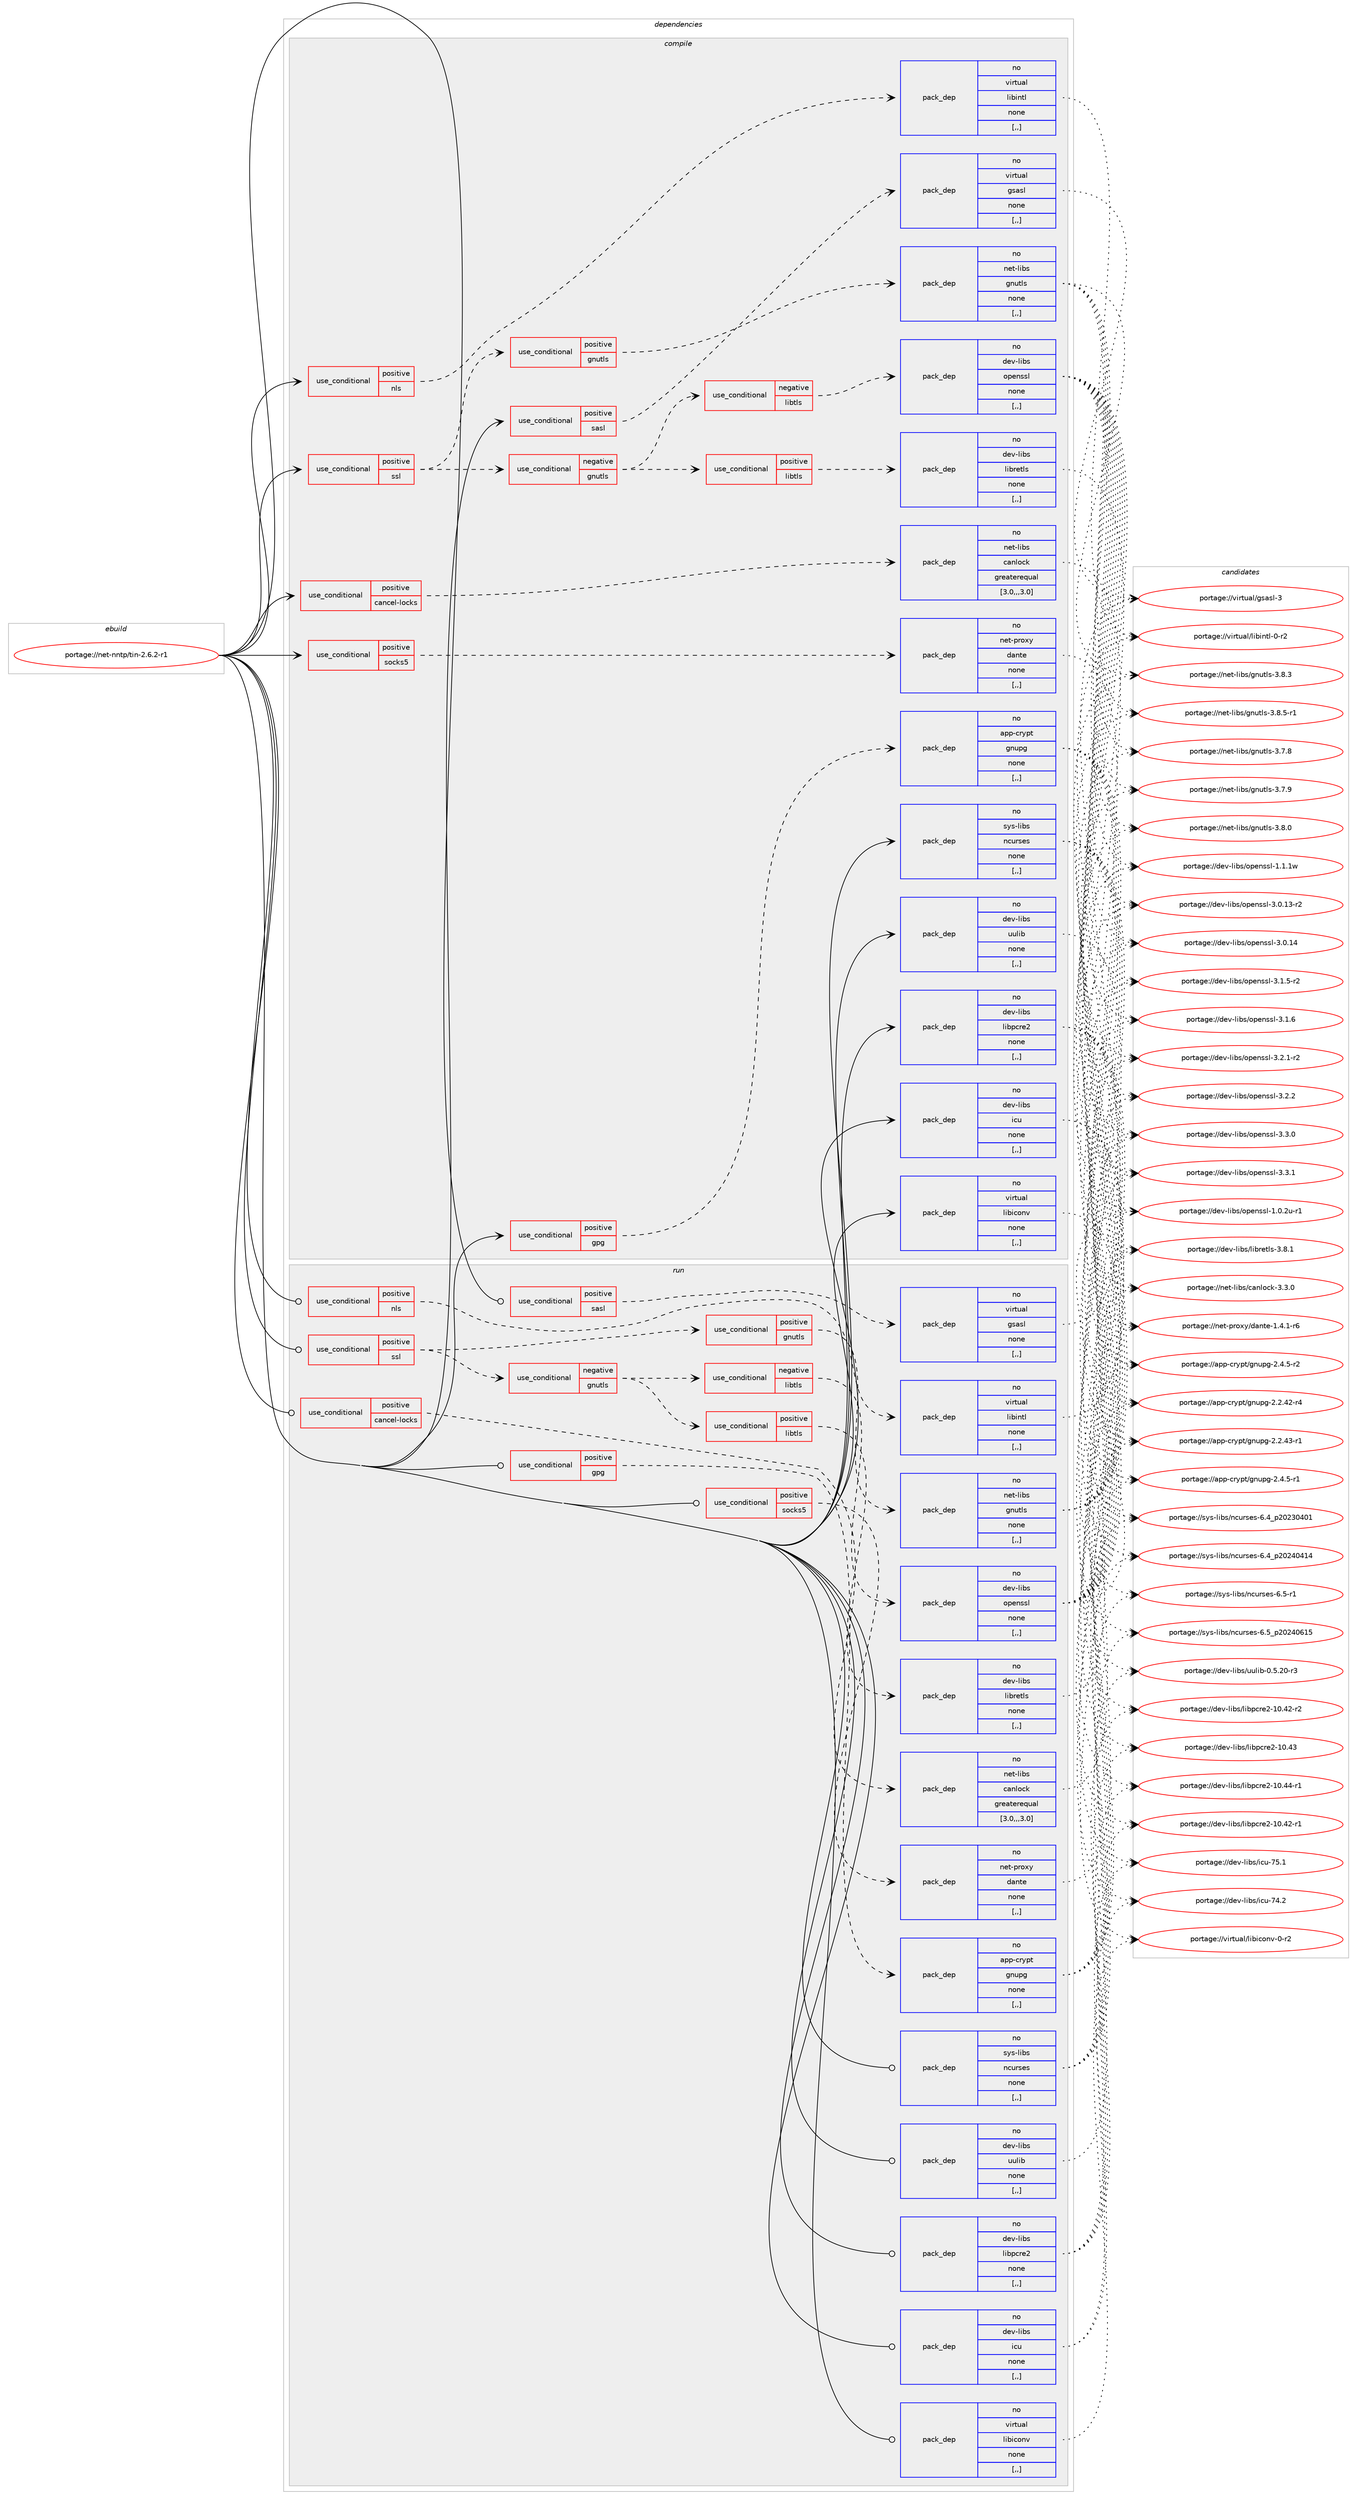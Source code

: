 digraph prolog {

# *************
# Graph options
# *************

newrank=true;
concentrate=true;
compound=true;
graph [rankdir=LR,fontname=Helvetica,fontsize=10,ranksep=1.5];#, ranksep=2.5, nodesep=0.2];
edge  [arrowhead=vee];
node  [fontname=Helvetica,fontsize=10];

# **********
# The ebuild
# **********

subgraph cluster_leftcol {
color=gray;
rank=same;
label=<<i>ebuild</i>>;
id [label="portage://net-nntp/tin-2.6.2-r1", color=red, width=4, href="../net-nntp/tin-2.6.2-r1.svg"];
}

# ****************
# The dependencies
# ****************

subgraph cluster_midcol {
color=gray;
label=<<i>dependencies</i>>;
subgraph cluster_compile {
fillcolor="#eeeeee";
style=filled;
label=<<i>compile</i>>;
subgraph cond97697 {
dependency370954 [label=<<TABLE BORDER="0" CELLBORDER="1" CELLSPACING="0" CELLPADDING="4"><TR><TD ROWSPAN="3" CELLPADDING="10">use_conditional</TD></TR><TR><TD>positive</TD></TR><TR><TD>cancel-locks</TD></TR></TABLE>>, shape=none, color=red];
subgraph pack270574 {
dependency370955 [label=<<TABLE BORDER="0" CELLBORDER="1" CELLSPACING="0" CELLPADDING="4" WIDTH="220"><TR><TD ROWSPAN="6" CELLPADDING="30">pack_dep</TD></TR><TR><TD WIDTH="110">no</TD></TR><TR><TD>net-libs</TD></TR><TR><TD>canlock</TD></TR><TR><TD>greaterequal</TD></TR><TR><TD>[3.0,,,3.0]</TD></TR></TABLE>>, shape=none, color=blue];
}
dependency370954:e -> dependency370955:w [weight=20,style="dashed",arrowhead="vee"];
}
id:e -> dependency370954:w [weight=20,style="solid",arrowhead="vee"];
subgraph cond97698 {
dependency370956 [label=<<TABLE BORDER="0" CELLBORDER="1" CELLSPACING="0" CELLPADDING="4"><TR><TD ROWSPAN="3" CELLPADDING="10">use_conditional</TD></TR><TR><TD>positive</TD></TR><TR><TD>gpg</TD></TR></TABLE>>, shape=none, color=red];
subgraph pack270575 {
dependency370957 [label=<<TABLE BORDER="0" CELLBORDER="1" CELLSPACING="0" CELLPADDING="4" WIDTH="220"><TR><TD ROWSPAN="6" CELLPADDING="30">pack_dep</TD></TR><TR><TD WIDTH="110">no</TD></TR><TR><TD>app-crypt</TD></TR><TR><TD>gnupg</TD></TR><TR><TD>none</TD></TR><TR><TD>[,,]</TD></TR></TABLE>>, shape=none, color=blue];
}
dependency370956:e -> dependency370957:w [weight=20,style="dashed",arrowhead="vee"];
}
id:e -> dependency370956:w [weight=20,style="solid",arrowhead="vee"];
subgraph cond97699 {
dependency370958 [label=<<TABLE BORDER="0" CELLBORDER="1" CELLSPACING="0" CELLPADDING="4"><TR><TD ROWSPAN="3" CELLPADDING="10">use_conditional</TD></TR><TR><TD>positive</TD></TR><TR><TD>nls</TD></TR></TABLE>>, shape=none, color=red];
subgraph pack270576 {
dependency370959 [label=<<TABLE BORDER="0" CELLBORDER="1" CELLSPACING="0" CELLPADDING="4" WIDTH="220"><TR><TD ROWSPAN="6" CELLPADDING="30">pack_dep</TD></TR><TR><TD WIDTH="110">no</TD></TR><TR><TD>virtual</TD></TR><TR><TD>libintl</TD></TR><TR><TD>none</TD></TR><TR><TD>[,,]</TD></TR></TABLE>>, shape=none, color=blue];
}
dependency370958:e -> dependency370959:w [weight=20,style="dashed",arrowhead="vee"];
}
id:e -> dependency370958:w [weight=20,style="solid",arrowhead="vee"];
subgraph cond97700 {
dependency370960 [label=<<TABLE BORDER="0" CELLBORDER="1" CELLSPACING="0" CELLPADDING="4"><TR><TD ROWSPAN="3" CELLPADDING="10">use_conditional</TD></TR><TR><TD>positive</TD></TR><TR><TD>sasl</TD></TR></TABLE>>, shape=none, color=red];
subgraph pack270577 {
dependency370961 [label=<<TABLE BORDER="0" CELLBORDER="1" CELLSPACING="0" CELLPADDING="4" WIDTH="220"><TR><TD ROWSPAN="6" CELLPADDING="30">pack_dep</TD></TR><TR><TD WIDTH="110">no</TD></TR><TR><TD>virtual</TD></TR><TR><TD>gsasl</TD></TR><TR><TD>none</TD></TR><TR><TD>[,,]</TD></TR></TABLE>>, shape=none, color=blue];
}
dependency370960:e -> dependency370961:w [weight=20,style="dashed",arrowhead="vee"];
}
id:e -> dependency370960:w [weight=20,style="solid",arrowhead="vee"];
subgraph cond97701 {
dependency370962 [label=<<TABLE BORDER="0" CELLBORDER="1" CELLSPACING="0" CELLPADDING="4"><TR><TD ROWSPAN="3" CELLPADDING="10">use_conditional</TD></TR><TR><TD>positive</TD></TR><TR><TD>socks5</TD></TR></TABLE>>, shape=none, color=red];
subgraph pack270578 {
dependency370963 [label=<<TABLE BORDER="0" CELLBORDER="1" CELLSPACING="0" CELLPADDING="4" WIDTH="220"><TR><TD ROWSPAN="6" CELLPADDING="30">pack_dep</TD></TR><TR><TD WIDTH="110">no</TD></TR><TR><TD>net-proxy</TD></TR><TR><TD>dante</TD></TR><TR><TD>none</TD></TR><TR><TD>[,,]</TD></TR></TABLE>>, shape=none, color=blue];
}
dependency370962:e -> dependency370963:w [weight=20,style="dashed",arrowhead="vee"];
}
id:e -> dependency370962:w [weight=20,style="solid",arrowhead="vee"];
subgraph cond97702 {
dependency370964 [label=<<TABLE BORDER="0" CELLBORDER="1" CELLSPACING="0" CELLPADDING="4"><TR><TD ROWSPAN="3" CELLPADDING="10">use_conditional</TD></TR><TR><TD>positive</TD></TR><TR><TD>ssl</TD></TR></TABLE>>, shape=none, color=red];
subgraph cond97703 {
dependency370965 [label=<<TABLE BORDER="0" CELLBORDER="1" CELLSPACING="0" CELLPADDING="4"><TR><TD ROWSPAN="3" CELLPADDING="10">use_conditional</TD></TR><TR><TD>positive</TD></TR><TR><TD>gnutls</TD></TR></TABLE>>, shape=none, color=red];
subgraph pack270579 {
dependency370966 [label=<<TABLE BORDER="0" CELLBORDER="1" CELLSPACING="0" CELLPADDING="4" WIDTH="220"><TR><TD ROWSPAN="6" CELLPADDING="30">pack_dep</TD></TR><TR><TD WIDTH="110">no</TD></TR><TR><TD>net-libs</TD></TR><TR><TD>gnutls</TD></TR><TR><TD>none</TD></TR><TR><TD>[,,]</TD></TR></TABLE>>, shape=none, color=blue];
}
dependency370965:e -> dependency370966:w [weight=20,style="dashed",arrowhead="vee"];
}
dependency370964:e -> dependency370965:w [weight=20,style="dashed",arrowhead="vee"];
subgraph cond97704 {
dependency370967 [label=<<TABLE BORDER="0" CELLBORDER="1" CELLSPACING="0" CELLPADDING="4"><TR><TD ROWSPAN="3" CELLPADDING="10">use_conditional</TD></TR><TR><TD>negative</TD></TR><TR><TD>gnutls</TD></TR></TABLE>>, shape=none, color=red];
subgraph cond97705 {
dependency370968 [label=<<TABLE BORDER="0" CELLBORDER="1" CELLSPACING="0" CELLPADDING="4"><TR><TD ROWSPAN="3" CELLPADDING="10">use_conditional</TD></TR><TR><TD>positive</TD></TR><TR><TD>libtls</TD></TR></TABLE>>, shape=none, color=red];
subgraph pack270580 {
dependency370969 [label=<<TABLE BORDER="0" CELLBORDER="1" CELLSPACING="0" CELLPADDING="4" WIDTH="220"><TR><TD ROWSPAN="6" CELLPADDING="30">pack_dep</TD></TR><TR><TD WIDTH="110">no</TD></TR><TR><TD>dev-libs</TD></TR><TR><TD>libretls</TD></TR><TR><TD>none</TD></TR><TR><TD>[,,]</TD></TR></TABLE>>, shape=none, color=blue];
}
dependency370968:e -> dependency370969:w [weight=20,style="dashed",arrowhead="vee"];
}
dependency370967:e -> dependency370968:w [weight=20,style="dashed",arrowhead="vee"];
subgraph cond97706 {
dependency370970 [label=<<TABLE BORDER="0" CELLBORDER="1" CELLSPACING="0" CELLPADDING="4"><TR><TD ROWSPAN="3" CELLPADDING="10">use_conditional</TD></TR><TR><TD>negative</TD></TR><TR><TD>libtls</TD></TR></TABLE>>, shape=none, color=red];
subgraph pack270581 {
dependency370971 [label=<<TABLE BORDER="0" CELLBORDER="1" CELLSPACING="0" CELLPADDING="4" WIDTH="220"><TR><TD ROWSPAN="6" CELLPADDING="30">pack_dep</TD></TR><TR><TD WIDTH="110">no</TD></TR><TR><TD>dev-libs</TD></TR><TR><TD>openssl</TD></TR><TR><TD>none</TD></TR><TR><TD>[,,]</TD></TR></TABLE>>, shape=none, color=blue];
}
dependency370970:e -> dependency370971:w [weight=20,style="dashed",arrowhead="vee"];
}
dependency370967:e -> dependency370970:w [weight=20,style="dashed",arrowhead="vee"];
}
dependency370964:e -> dependency370967:w [weight=20,style="dashed",arrowhead="vee"];
}
id:e -> dependency370964:w [weight=20,style="solid",arrowhead="vee"];
subgraph pack270582 {
dependency370972 [label=<<TABLE BORDER="0" CELLBORDER="1" CELLSPACING="0" CELLPADDING="4" WIDTH="220"><TR><TD ROWSPAN="6" CELLPADDING="30">pack_dep</TD></TR><TR><TD WIDTH="110">no</TD></TR><TR><TD>dev-libs</TD></TR><TR><TD>icu</TD></TR><TR><TD>none</TD></TR><TR><TD>[,,]</TD></TR></TABLE>>, shape=none, color=blue];
}
id:e -> dependency370972:w [weight=20,style="solid",arrowhead="vee"];
subgraph pack270583 {
dependency370973 [label=<<TABLE BORDER="0" CELLBORDER="1" CELLSPACING="0" CELLPADDING="4" WIDTH="220"><TR><TD ROWSPAN="6" CELLPADDING="30">pack_dep</TD></TR><TR><TD WIDTH="110">no</TD></TR><TR><TD>dev-libs</TD></TR><TR><TD>libpcre2</TD></TR><TR><TD>none</TD></TR><TR><TD>[,,]</TD></TR></TABLE>>, shape=none, color=blue];
}
id:e -> dependency370973:w [weight=20,style="solid",arrowhead="vee"];
subgraph pack270584 {
dependency370974 [label=<<TABLE BORDER="0" CELLBORDER="1" CELLSPACING="0" CELLPADDING="4" WIDTH="220"><TR><TD ROWSPAN="6" CELLPADDING="30">pack_dep</TD></TR><TR><TD WIDTH="110">no</TD></TR><TR><TD>dev-libs</TD></TR><TR><TD>uulib</TD></TR><TR><TD>none</TD></TR><TR><TD>[,,]</TD></TR></TABLE>>, shape=none, color=blue];
}
id:e -> dependency370974:w [weight=20,style="solid",arrowhead="vee"];
subgraph pack270585 {
dependency370975 [label=<<TABLE BORDER="0" CELLBORDER="1" CELLSPACING="0" CELLPADDING="4" WIDTH="220"><TR><TD ROWSPAN="6" CELLPADDING="30">pack_dep</TD></TR><TR><TD WIDTH="110">no</TD></TR><TR><TD>sys-libs</TD></TR><TR><TD>ncurses</TD></TR><TR><TD>none</TD></TR><TR><TD>[,,]</TD></TR></TABLE>>, shape=none, color=blue];
}
id:e -> dependency370975:w [weight=20,style="solid",arrowhead="vee"];
subgraph pack270586 {
dependency370976 [label=<<TABLE BORDER="0" CELLBORDER="1" CELLSPACING="0" CELLPADDING="4" WIDTH="220"><TR><TD ROWSPAN="6" CELLPADDING="30">pack_dep</TD></TR><TR><TD WIDTH="110">no</TD></TR><TR><TD>virtual</TD></TR><TR><TD>libiconv</TD></TR><TR><TD>none</TD></TR><TR><TD>[,,]</TD></TR></TABLE>>, shape=none, color=blue];
}
id:e -> dependency370976:w [weight=20,style="solid",arrowhead="vee"];
}
subgraph cluster_compileandrun {
fillcolor="#eeeeee";
style=filled;
label=<<i>compile and run</i>>;
}
subgraph cluster_run {
fillcolor="#eeeeee";
style=filled;
label=<<i>run</i>>;
subgraph cond97707 {
dependency370977 [label=<<TABLE BORDER="0" CELLBORDER="1" CELLSPACING="0" CELLPADDING="4"><TR><TD ROWSPAN="3" CELLPADDING="10">use_conditional</TD></TR><TR><TD>positive</TD></TR><TR><TD>cancel-locks</TD></TR></TABLE>>, shape=none, color=red];
subgraph pack270587 {
dependency370978 [label=<<TABLE BORDER="0" CELLBORDER="1" CELLSPACING="0" CELLPADDING="4" WIDTH="220"><TR><TD ROWSPAN="6" CELLPADDING="30">pack_dep</TD></TR><TR><TD WIDTH="110">no</TD></TR><TR><TD>net-libs</TD></TR><TR><TD>canlock</TD></TR><TR><TD>greaterequal</TD></TR><TR><TD>[3.0,,,3.0]</TD></TR></TABLE>>, shape=none, color=blue];
}
dependency370977:e -> dependency370978:w [weight=20,style="dashed",arrowhead="vee"];
}
id:e -> dependency370977:w [weight=20,style="solid",arrowhead="odot"];
subgraph cond97708 {
dependency370979 [label=<<TABLE BORDER="0" CELLBORDER="1" CELLSPACING="0" CELLPADDING="4"><TR><TD ROWSPAN="3" CELLPADDING="10">use_conditional</TD></TR><TR><TD>positive</TD></TR><TR><TD>gpg</TD></TR></TABLE>>, shape=none, color=red];
subgraph pack270588 {
dependency370980 [label=<<TABLE BORDER="0" CELLBORDER="1" CELLSPACING="0" CELLPADDING="4" WIDTH="220"><TR><TD ROWSPAN="6" CELLPADDING="30">pack_dep</TD></TR><TR><TD WIDTH="110">no</TD></TR><TR><TD>app-crypt</TD></TR><TR><TD>gnupg</TD></TR><TR><TD>none</TD></TR><TR><TD>[,,]</TD></TR></TABLE>>, shape=none, color=blue];
}
dependency370979:e -> dependency370980:w [weight=20,style="dashed",arrowhead="vee"];
}
id:e -> dependency370979:w [weight=20,style="solid",arrowhead="odot"];
subgraph cond97709 {
dependency370981 [label=<<TABLE BORDER="0" CELLBORDER="1" CELLSPACING="0" CELLPADDING="4"><TR><TD ROWSPAN="3" CELLPADDING="10">use_conditional</TD></TR><TR><TD>positive</TD></TR><TR><TD>nls</TD></TR></TABLE>>, shape=none, color=red];
subgraph pack270589 {
dependency370982 [label=<<TABLE BORDER="0" CELLBORDER="1" CELLSPACING="0" CELLPADDING="4" WIDTH="220"><TR><TD ROWSPAN="6" CELLPADDING="30">pack_dep</TD></TR><TR><TD WIDTH="110">no</TD></TR><TR><TD>virtual</TD></TR><TR><TD>libintl</TD></TR><TR><TD>none</TD></TR><TR><TD>[,,]</TD></TR></TABLE>>, shape=none, color=blue];
}
dependency370981:e -> dependency370982:w [weight=20,style="dashed",arrowhead="vee"];
}
id:e -> dependency370981:w [weight=20,style="solid",arrowhead="odot"];
subgraph cond97710 {
dependency370983 [label=<<TABLE BORDER="0" CELLBORDER="1" CELLSPACING="0" CELLPADDING="4"><TR><TD ROWSPAN="3" CELLPADDING="10">use_conditional</TD></TR><TR><TD>positive</TD></TR><TR><TD>sasl</TD></TR></TABLE>>, shape=none, color=red];
subgraph pack270590 {
dependency370984 [label=<<TABLE BORDER="0" CELLBORDER="1" CELLSPACING="0" CELLPADDING="4" WIDTH="220"><TR><TD ROWSPAN="6" CELLPADDING="30">pack_dep</TD></TR><TR><TD WIDTH="110">no</TD></TR><TR><TD>virtual</TD></TR><TR><TD>gsasl</TD></TR><TR><TD>none</TD></TR><TR><TD>[,,]</TD></TR></TABLE>>, shape=none, color=blue];
}
dependency370983:e -> dependency370984:w [weight=20,style="dashed",arrowhead="vee"];
}
id:e -> dependency370983:w [weight=20,style="solid",arrowhead="odot"];
subgraph cond97711 {
dependency370985 [label=<<TABLE BORDER="0" CELLBORDER="1" CELLSPACING="0" CELLPADDING="4"><TR><TD ROWSPAN="3" CELLPADDING="10">use_conditional</TD></TR><TR><TD>positive</TD></TR><TR><TD>socks5</TD></TR></TABLE>>, shape=none, color=red];
subgraph pack270591 {
dependency370986 [label=<<TABLE BORDER="0" CELLBORDER="1" CELLSPACING="0" CELLPADDING="4" WIDTH="220"><TR><TD ROWSPAN="6" CELLPADDING="30">pack_dep</TD></TR><TR><TD WIDTH="110">no</TD></TR><TR><TD>net-proxy</TD></TR><TR><TD>dante</TD></TR><TR><TD>none</TD></TR><TR><TD>[,,]</TD></TR></TABLE>>, shape=none, color=blue];
}
dependency370985:e -> dependency370986:w [weight=20,style="dashed",arrowhead="vee"];
}
id:e -> dependency370985:w [weight=20,style="solid",arrowhead="odot"];
subgraph cond97712 {
dependency370987 [label=<<TABLE BORDER="0" CELLBORDER="1" CELLSPACING="0" CELLPADDING="4"><TR><TD ROWSPAN="3" CELLPADDING="10">use_conditional</TD></TR><TR><TD>positive</TD></TR><TR><TD>ssl</TD></TR></TABLE>>, shape=none, color=red];
subgraph cond97713 {
dependency370988 [label=<<TABLE BORDER="0" CELLBORDER="1" CELLSPACING="0" CELLPADDING="4"><TR><TD ROWSPAN="3" CELLPADDING="10">use_conditional</TD></TR><TR><TD>positive</TD></TR><TR><TD>gnutls</TD></TR></TABLE>>, shape=none, color=red];
subgraph pack270592 {
dependency370989 [label=<<TABLE BORDER="0" CELLBORDER="1" CELLSPACING="0" CELLPADDING="4" WIDTH="220"><TR><TD ROWSPAN="6" CELLPADDING="30">pack_dep</TD></TR><TR><TD WIDTH="110">no</TD></TR><TR><TD>net-libs</TD></TR><TR><TD>gnutls</TD></TR><TR><TD>none</TD></TR><TR><TD>[,,]</TD></TR></TABLE>>, shape=none, color=blue];
}
dependency370988:e -> dependency370989:w [weight=20,style="dashed",arrowhead="vee"];
}
dependency370987:e -> dependency370988:w [weight=20,style="dashed",arrowhead="vee"];
subgraph cond97714 {
dependency370990 [label=<<TABLE BORDER="0" CELLBORDER="1" CELLSPACING="0" CELLPADDING="4"><TR><TD ROWSPAN="3" CELLPADDING="10">use_conditional</TD></TR><TR><TD>negative</TD></TR><TR><TD>gnutls</TD></TR></TABLE>>, shape=none, color=red];
subgraph cond97715 {
dependency370991 [label=<<TABLE BORDER="0" CELLBORDER="1" CELLSPACING="0" CELLPADDING="4"><TR><TD ROWSPAN="3" CELLPADDING="10">use_conditional</TD></TR><TR><TD>positive</TD></TR><TR><TD>libtls</TD></TR></TABLE>>, shape=none, color=red];
subgraph pack270593 {
dependency370992 [label=<<TABLE BORDER="0" CELLBORDER="1" CELLSPACING="0" CELLPADDING="4" WIDTH="220"><TR><TD ROWSPAN="6" CELLPADDING="30">pack_dep</TD></TR><TR><TD WIDTH="110">no</TD></TR><TR><TD>dev-libs</TD></TR><TR><TD>libretls</TD></TR><TR><TD>none</TD></TR><TR><TD>[,,]</TD></TR></TABLE>>, shape=none, color=blue];
}
dependency370991:e -> dependency370992:w [weight=20,style="dashed",arrowhead="vee"];
}
dependency370990:e -> dependency370991:w [weight=20,style="dashed",arrowhead="vee"];
subgraph cond97716 {
dependency370993 [label=<<TABLE BORDER="0" CELLBORDER="1" CELLSPACING="0" CELLPADDING="4"><TR><TD ROWSPAN="3" CELLPADDING="10">use_conditional</TD></TR><TR><TD>negative</TD></TR><TR><TD>libtls</TD></TR></TABLE>>, shape=none, color=red];
subgraph pack270594 {
dependency370994 [label=<<TABLE BORDER="0" CELLBORDER="1" CELLSPACING="0" CELLPADDING="4" WIDTH="220"><TR><TD ROWSPAN="6" CELLPADDING="30">pack_dep</TD></TR><TR><TD WIDTH="110">no</TD></TR><TR><TD>dev-libs</TD></TR><TR><TD>openssl</TD></TR><TR><TD>none</TD></TR><TR><TD>[,,]</TD></TR></TABLE>>, shape=none, color=blue];
}
dependency370993:e -> dependency370994:w [weight=20,style="dashed",arrowhead="vee"];
}
dependency370990:e -> dependency370993:w [weight=20,style="dashed",arrowhead="vee"];
}
dependency370987:e -> dependency370990:w [weight=20,style="dashed",arrowhead="vee"];
}
id:e -> dependency370987:w [weight=20,style="solid",arrowhead="odot"];
subgraph pack270595 {
dependency370995 [label=<<TABLE BORDER="0" CELLBORDER="1" CELLSPACING="0" CELLPADDING="4" WIDTH="220"><TR><TD ROWSPAN="6" CELLPADDING="30">pack_dep</TD></TR><TR><TD WIDTH="110">no</TD></TR><TR><TD>dev-libs</TD></TR><TR><TD>icu</TD></TR><TR><TD>none</TD></TR><TR><TD>[,,]</TD></TR></TABLE>>, shape=none, color=blue];
}
id:e -> dependency370995:w [weight=20,style="solid",arrowhead="odot"];
subgraph pack270596 {
dependency370996 [label=<<TABLE BORDER="0" CELLBORDER="1" CELLSPACING="0" CELLPADDING="4" WIDTH="220"><TR><TD ROWSPAN="6" CELLPADDING="30">pack_dep</TD></TR><TR><TD WIDTH="110">no</TD></TR><TR><TD>dev-libs</TD></TR><TR><TD>libpcre2</TD></TR><TR><TD>none</TD></TR><TR><TD>[,,]</TD></TR></TABLE>>, shape=none, color=blue];
}
id:e -> dependency370996:w [weight=20,style="solid",arrowhead="odot"];
subgraph pack270597 {
dependency370997 [label=<<TABLE BORDER="0" CELLBORDER="1" CELLSPACING="0" CELLPADDING="4" WIDTH="220"><TR><TD ROWSPAN="6" CELLPADDING="30">pack_dep</TD></TR><TR><TD WIDTH="110">no</TD></TR><TR><TD>dev-libs</TD></TR><TR><TD>uulib</TD></TR><TR><TD>none</TD></TR><TR><TD>[,,]</TD></TR></TABLE>>, shape=none, color=blue];
}
id:e -> dependency370997:w [weight=20,style="solid",arrowhead="odot"];
subgraph pack270598 {
dependency370998 [label=<<TABLE BORDER="0" CELLBORDER="1" CELLSPACING="0" CELLPADDING="4" WIDTH="220"><TR><TD ROWSPAN="6" CELLPADDING="30">pack_dep</TD></TR><TR><TD WIDTH="110">no</TD></TR><TR><TD>sys-libs</TD></TR><TR><TD>ncurses</TD></TR><TR><TD>none</TD></TR><TR><TD>[,,]</TD></TR></TABLE>>, shape=none, color=blue];
}
id:e -> dependency370998:w [weight=20,style="solid",arrowhead="odot"];
subgraph pack270599 {
dependency370999 [label=<<TABLE BORDER="0" CELLBORDER="1" CELLSPACING="0" CELLPADDING="4" WIDTH="220"><TR><TD ROWSPAN="6" CELLPADDING="30">pack_dep</TD></TR><TR><TD WIDTH="110">no</TD></TR><TR><TD>virtual</TD></TR><TR><TD>libiconv</TD></TR><TR><TD>none</TD></TR><TR><TD>[,,]</TD></TR></TABLE>>, shape=none, color=blue];
}
id:e -> dependency370999:w [weight=20,style="solid",arrowhead="odot"];
}
}

# **************
# The candidates
# **************

subgraph cluster_choices {
rank=same;
color=gray;
label=<<i>candidates</i>>;

subgraph choice270574 {
color=black;
nodesep=1;
choice110101116451081059811547999711010811199107455146514648 [label="portage://net-libs/canlock-3.3.0", color=red, width=4,href="../net-libs/canlock-3.3.0.svg"];
dependency370955:e -> choice110101116451081059811547999711010811199107455146514648:w [style=dotted,weight="100"];
}
subgraph choice270575 {
color=black;
nodesep=1;
choice97112112459911412111211647103110117112103455046504652504511452 [label="portage://app-crypt/gnupg-2.2.42-r4", color=red, width=4,href="../app-crypt/gnupg-2.2.42-r4.svg"];
choice97112112459911412111211647103110117112103455046504652514511449 [label="portage://app-crypt/gnupg-2.2.43-r1", color=red, width=4,href="../app-crypt/gnupg-2.2.43-r1.svg"];
choice971121124599114121112116471031101171121034550465246534511449 [label="portage://app-crypt/gnupg-2.4.5-r1", color=red, width=4,href="../app-crypt/gnupg-2.4.5-r1.svg"];
choice971121124599114121112116471031101171121034550465246534511450 [label="portage://app-crypt/gnupg-2.4.5-r2", color=red, width=4,href="../app-crypt/gnupg-2.4.5-r2.svg"];
dependency370957:e -> choice97112112459911412111211647103110117112103455046504652504511452:w [style=dotted,weight="100"];
dependency370957:e -> choice97112112459911412111211647103110117112103455046504652514511449:w [style=dotted,weight="100"];
dependency370957:e -> choice971121124599114121112116471031101171121034550465246534511449:w [style=dotted,weight="100"];
dependency370957:e -> choice971121124599114121112116471031101171121034550465246534511450:w [style=dotted,weight="100"];
}
subgraph choice270576 {
color=black;
nodesep=1;
choice11810511411611797108471081059810511011610845484511450 [label="portage://virtual/libintl-0-r2", color=red, width=4,href="../virtual/libintl-0-r2.svg"];
dependency370959:e -> choice11810511411611797108471081059810511011610845484511450:w [style=dotted,weight="100"];
}
subgraph choice270577 {
color=black;
nodesep=1;
choice1181051141161179710847103115971151084551 [label="portage://virtual/gsasl-3", color=red, width=4,href="../virtual/gsasl-3.svg"];
dependency370961:e -> choice1181051141161179710847103115971151084551:w [style=dotted,weight="100"];
}
subgraph choice270578 {
color=black;
nodesep=1;
choice1101011164511211411112012147100971101161014549465246494511454 [label="portage://net-proxy/dante-1.4.1-r6", color=red, width=4,href="../net-proxy/dante-1.4.1-r6.svg"];
dependency370963:e -> choice1101011164511211411112012147100971101161014549465246494511454:w [style=dotted,weight="100"];
}
subgraph choice270579 {
color=black;
nodesep=1;
choice110101116451081059811547103110117116108115455146554656 [label="portage://net-libs/gnutls-3.7.8", color=red, width=4,href="../net-libs/gnutls-3.7.8.svg"];
choice110101116451081059811547103110117116108115455146554657 [label="portage://net-libs/gnutls-3.7.9", color=red, width=4,href="../net-libs/gnutls-3.7.9.svg"];
choice110101116451081059811547103110117116108115455146564648 [label="portage://net-libs/gnutls-3.8.0", color=red, width=4,href="../net-libs/gnutls-3.8.0.svg"];
choice110101116451081059811547103110117116108115455146564651 [label="portage://net-libs/gnutls-3.8.3", color=red, width=4,href="../net-libs/gnutls-3.8.3.svg"];
choice1101011164510810598115471031101171161081154551465646534511449 [label="portage://net-libs/gnutls-3.8.5-r1", color=red, width=4,href="../net-libs/gnutls-3.8.5-r1.svg"];
dependency370966:e -> choice110101116451081059811547103110117116108115455146554656:w [style=dotted,weight="100"];
dependency370966:e -> choice110101116451081059811547103110117116108115455146554657:w [style=dotted,weight="100"];
dependency370966:e -> choice110101116451081059811547103110117116108115455146564648:w [style=dotted,weight="100"];
dependency370966:e -> choice110101116451081059811547103110117116108115455146564651:w [style=dotted,weight="100"];
dependency370966:e -> choice1101011164510810598115471031101171161081154551465646534511449:w [style=dotted,weight="100"];
}
subgraph choice270580 {
color=black;
nodesep=1;
choice10010111845108105981154710810598114101116108115455146564649 [label="portage://dev-libs/libretls-3.8.1", color=red, width=4,href="../dev-libs/libretls-3.8.1.svg"];
dependency370969:e -> choice10010111845108105981154710810598114101116108115455146564649:w [style=dotted,weight="100"];
}
subgraph choice270581 {
color=black;
nodesep=1;
choice1001011184510810598115471111121011101151151084549464846501174511449 [label="portage://dev-libs/openssl-1.0.2u-r1", color=red, width=4,href="../dev-libs/openssl-1.0.2u-r1.svg"];
choice100101118451081059811547111112101110115115108454946494649119 [label="portage://dev-libs/openssl-1.1.1w", color=red, width=4,href="../dev-libs/openssl-1.1.1w.svg"];
choice100101118451081059811547111112101110115115108455146484649514511450 [label="portage://dev-libs/openssl-3.0.13-r2", color=red, width=4,href="../dev-libs/openssl-3.0.13-r2.svg"];
choice10010111845108105981154711111210111011511510845514648464952 [label="portage://dev-libs/openssl-3.0.14", color=red, width=4,href="../dev-libs/openssl-3.0.14.svg"];
choice1001011184510810598115471111121011101151151084551464946534511450 [label="portage://dev-libs/openssl-3.1.5-r2", color=red, width=4,href="../dev-libs/openssl-3.1.5-r2.svg"];
choice100101118451081059811547111112101110115115108455146494654 [label="portage://dev-libs/openssl-3.1.6", color=red, width=4,href="../dev-libs/openssl-3.1.6.svg"];
choice1001011184510810598115471111121011101151151084551465046494511450 [label="portage://dev-libs/openssl-3.2.1-r2", color=red, width=4,href="../dev-libs/openssl-3.2.1-r2.svg"];
choice100101118451081059811547111112101110115115108455146504650 [label="portage://dev-libs/openssl-3.2.2", color=red, width=4,href="../dev-libs/openssl-3.2.2.svg"];
choice100101118451081059811547111112101110115115108455146514648 [label="portage://dev-libs/openssl-3.3.0", color=red, width=4,href="../dev-libs/openssl-3.3.0.svg"];
choice100101118451081059811547111112101110115115108455146514649 [label="portage://dev-libs/openssl-3.3.1", color=red, width=4,href="../dev-libs/openssl-3.3.1.svg"];
dependency370971:e -> choice1001011184510810598115471111121011101151151084549464846501174511449:w [style=dotted,weight="100"];
dependency370971:e -> choice100101118451081059811547111112101110115115108454946494649119:w [style=dotted,weight="100"];
dependency370971:e -> choice100101118451081059811547111112101110115115108455146484649514511450:w [style=dotted,weight="100"];
dependency370971:e -> choice10010111845108105981154711111210111011511510845514648464952:w [style=dotted,weight="100"];
dependency370971:e -> choice1001011184510810598115471111121011101151151084551464946534511450:w [style=dotted,weight="100"];
dependency370971:e -> choice100101118451081059811547111112101110115115108455146494654:w [style=dotted,weight="100"];
dependency370971:e -> choice1001011184510810598115471111121011101151151084551465046494511450:w [style=dotted,weight="100"];
dependency370971:e -> choice100101118451081059811547111112101110115115108455146504650:w [style=dotted,weight="100"];
dependency370971:e -> choice100101118451081059811547111112101110115115108455146514648:w [style=dotted,weight="100"];
dependency370971:e -> choice100101118451081059811547111112101110115115108455146514649:w [style=dotted,weight="100"];
}
subgraph choice270582 {
color=black;
nodesep=1;
choice100101118451081059811547105991174555524650 [label="portage://dev-libs/icu-74.2", color=red, width=4,href="../dev-libs/icu-74.2.svg"];
choice100101118451081059811547105991174555534649 [label="portage://dev-libs/icu-75.1", color=red, width=4,href="../dev-libs/icu-75.1.svg"];
dependency370972:e -> choice100101118451081059811547105991174555524650:w [style=dotted,weight="100"];
dependency370972:e -> choice100101118451081059811547105991174555534649:w [style=dotted,weight="100"];
}
subgraph choice270583 {
color=black;
nodesep=1;
choice1001011184510810598115471081059811299114101504549484652504511449 [label="portage://dev-libs/libpcre2-10.42-r1", color=red, width=4,href="../dev-libs/libpcre2-10.42-r1.svg"];
choice1001011184510810598115471081059811299114101504549484652504511450 [label="portage://dev-libs/libpcre2-10.42-r2", color=red, width=4,href="../dev-libs/libpcre2-10.42-r2.svg"];
choice100101118451081059811547108105981129911410150454948465251 [label="portage://dev-libs/libpcre2-10.43", color=red, width=4,href="../dev-libs/libpcre2-10.43.svg"];
choice1001011184510810598115471081059811299114101504549484652524511449 [label="portage://dev-libs/libpcre2-10.44-r1", color=red, width=4,href="../dev-libs/libpcre2-10.44-r1.svg"];
dependency370973:e -> choice1001011184510810598115471081059811299114101504549484652504511449:w [style=dotted,weight="100"];
dependency370973:e -> choice1001011184510810598115471081059811299114101504549484652504511450:w [style=dotted,weight="100"];
dependency370973:e -> choice100101118451081059811547108105981129911410150454948465251:w [style=dotted,weight="100"];
dependency370973:e -> choice1001011184510810598115471081059811299114101504549484652524511449:w [style=dotted,weight="100"];
}
subgraph choice270584 {
color=black;
nodesep=1;
choice10010111845108105981154711711710810598454846534650484511451 [label="portage://dev-libs/uulib-0.5.20-r3", color=red, width=4,href="../dev-libs/uulib-0.5.20-r3.svg"];
dependency370974:e -> choice10010111845108105981154711711710810598454846534650484511451:w [style=dotted,weight="100"];
}
subgraph choice270585 {
color=black;
nodesep=1;
choice1151211154510810598115471109911711411510111545544652951125048505148524849 [label="portage://sys-libs/ncurses-6.4_p20230401", color=red, width=4,href="../sys-libs/ncurses-6.4_p20230401.svg"];
choice1151211154510810598115471109911711411510111545544652951125048505248524952 [label="portage://sys-libs/ncurses-6.4_p20240414", color=red, width=4,href="../sys-libs/ncurses-6.4_p20240414.svg"];
choice11512111545108105981154711099117114115101115455446534511449 [label="portage://sys-libs/ncurses-6.5-r1", color=red, width=4,href="../sys-libs/ncurses-6.5-r1.svg"];
choice1151211154510810598115471109911711411510111545544653951125048505248544953 [label="portage://sys-libs/ncurses-6.5_p20240615", color=red, width=4,href="../sys-libs/ncurses-6.5_p20240615.svg"];
dependency370975:e -> choice1151211154510810598115471109911711411510111545544652951125048505148524849:w [style=dotted,weight="100"];
dependency370975:e -> choice1151211154510810598115471109911711411510111545544652951125048505248524952:w [style=dotted,weight="100"];
dependency370975:e -> choice11512111545108105981154711099117114115101115455446534511449:w [style=dotted,weight="100"];
dependency370975:e -> choice1151211154510810598115471109911711411510111545544653951125048505248544953:w [style=dotted,weight="100"];
}
subgraph choice270586 {
color=black;
nodesep=1;
choice1181051141161179710847108105981059911111011845484511450 [label="portage://virtual/libiconv-0-r2", color=red, width=4,href="../virtual/libiconv-0-r2.svg"];
dependency370976:e -> choice1181051141161179710847108105981059911111011845484511450:w [style=dotted,weight="100"];
}
subgraph choice270587 {
color=black;
nodesep=1;
choice110101116451081059811547999711010811199107455146514648 [label="portage://net-libs/canlock-3.3.0", color=red, width=4,href="../net-libs/canlock-3.3.0.svg"];
dependency370978:e -> choice110101116451081059811547999711010811199107455146514648:w [style=dotted,weight="100"];
}
subgraph choice270588 {
color=black;
nodesep=1;
choice97112112459911412111211647103110117112103455046504652504511452 [label="portage://app-crypt/gnupg-2.2.42-r4", color=red, width=4,href="../app-crypt/gnupg-2.2.42-r4.svg"];
choice97112112459911412111211647103110117112103455046504652514511449 [label="portage://app-crypt/gnupg-2.2.43-r1", color=red, width=4,href="../app-crypt/gnupg-2.2.43-r1.svg"];
choice971121124599114121112116471031101171121034550465246534511449 [label="portage://app-crypt/gnupg-2.4.5-r1", color=red, width=4,href="../app-crypt/gnupg-2.4.5-r1.svg"];
choice971121124599114121112116471031101171121034550465246534511450 [label="portage://app-crypt/gnupg-2.4.5-r2", color=red, width=4,href="../app-crypt/gnupg-2.4.5-r2.svg"];
dependency370980:e -> choice97112112459911412111211647103110117112103455046504652504511452:w [style=dotted,weight="100"];
dependency370980:e -> choice97112112459911412111211647103110117112103455046504652514511449:w [style=dotted,weight="100"];
dependency370980:e -> choice971121124599114121112116471031101171121034550465246534511449:w [style=dotted,weight="100"];
dependency370980:e -> choice971121124599114121112116471031101171121034550465246534511450:w [style=dotted,weight="100"];
}
subgraph choice270589 {
color=black;
nodesep=1;
choice11810511411611797108471081059810511011610845484511450 [label="portage://virtual/libintl-0-r2", color=red, width=4,href="../virtual/libintl-0-r2.svg"];
dependency370982:e -> choice11810511411611797108471081059810511011610845484511450:w [style=dotted,weight="100"];
}
subgraph choice270590 {
color=black;
nodesep=1;
choice1181051141161179710847103115971151084551 [label="portage://virtual/gsasl-3", color=red, width=4,href="../virtual/gsasl-3.svg"];
dependency370984:e -> choice1181051141161179710847103115971151084551:w [style=dotted,weight="100"];
}
subgraph choice270591 {
color=black;
nodesep=1;
choice1101011164511211411112012147100971101161014549465246494511454 [label="portage://net-proxy/dante-1.4.1-r6", color=red, width=4,href="../net-proxy/dante-1.4.1-r6.svg"];
dependency370986:e -> choice1101011164511211411112012147100971101161014549465246494511454:w [style=dotted,weight="100"];
}
subgraph choice270592 {
color=black;
nodesep=1;
choice110101116451081059811547103110117116108115455146554656 [label="portage://net-libs/gnutls-3.7.8", color=red, width=4,href="../net-libs/gnutls-3.7.8.svg"];
choice110101116451081059811547103110117116108115455146554657 [label="portage://net-libs/gnutls-3.7.9", color=red, width=4,href="../net-libs/gnutls-3.7.9.svg"];
choice110101116451081059811547103110117116108115455146564648 [label="portage://net-libs/gnutls-3.8.0", color=red, width=4,href="../net-libs/gnutls-3.8.0.svg"];
choice110101116451081059811547103110117116108115455146564651 [label="portage://net-libs/gnutls-3.8.3", color=red, width=4,href="../net-libs/gnutls-3.8.3.svg"];
choice1101011164510810598115471031101171161081154551465646534511449 [label="portage://net-libs/gnutls-3.8.5-r1", color=red, width=4,href="../net-libs/gnutls-3.8.5-r1.svg"];
dependency370989:e -> choice110101116451081059811547103110117116108115455146554656:w [style=dotted,weight="100"];
dependency370989:e -> choice110101116451081059811547103110117116108115455146554657:w [style=dotted,weight="100"];
dependency370989:e -> choice110101116451081059811547103110117116108115455146564648:w [style=dotted,weight="100"];
dependency370989:e -> choice110101116451081059811547103110117116108115455146564651:w [style=dotted,weight="100"];
dependency370989:e -> choice1101011164510810598115471031101171161081154551465646534511449:w [style=dotted,weight="100"];
}
subgraph choice270593 {
color=black;
nodesep=1;
choice10010111845108105981154710810598114101116108115455146564649 [label="portage://dev-libs/libretls-3.8.1", color=red, width=4,href="../dev-libs/libretls-3.8.1.svg"];
dependency370992:e -> choice10010111845108105981154710810598114101116108115455146564649:w [style=dotted,weight="100"];
}
subgraph choice270594 {
color=black;
nodesep=1;
choice1001011184510810598115471111121011101151151084549464846501174511449 [label="portage://dev-libs/openssl-1.0.2u-r1", color=red, width=4,href="../dev-libs/openssl-1.0.2u-r1.svg"];
choice100101118451081059811547111112101110115115108454946494649119 [label="portage://dev-libs/openssl-1.1.1w", color=red, width=4,href="../dev-libs/openssl-1.1.1w.svg"];
choice100101118451081059811547111112101110115115108455146484649514511450 [label="portage://dev-libs/openssl-3.0.13-r2", color=red, width=4,href="../dev-libs/openssl-3.0.13-r2.svg"];
choice10010111845108105981154711111210111011511510845514648464952 [label="portage://dev-libs/openssl-3.0.14", color=red, width=4,href="../dev-libs/openssl-3.0.14.svg"];
choice1001011184510810598115471111121011101151151084551464946534511450 [label="portage://dev-libs/openssl-3.1.5-r2", color=red, width=4,href="../dev-libs/openssl-3.1.5-r2.svg"];
choice100101118451081059811547111112101110115115108455146494654 [label="portage://dev-libs/openssl-3.1.6", color=red, width=4,href="../dev-libs/openssl-3.1.6.svg"];
choice1001011184510810598115471111121011101151151084551465046494511450 [label="portage://dev-libs/openssl-3.2.1-r2", color=red, width=4,href="../dev-libs/openssl-3.2.1-r2.svg"];
choice100101118451081059811547111112101110115115108455146504650 [label="portage://dev-libs/openssl-3.2.2", color=red, width=4,href="../dev-libs/openssl-3.2.2.svg"];
choice100101118451081059811547111112101110115115108455146514648 [label="portage://dev-libs/openssl-3.3.0", color=red, width=4,href="../dev-libs/openssl-3.3.0.svg"];
choice100101118451081059811547111112101110115115108455146514649 [label="portage://dev-libs/openssl-3.3.1", color=red, width=4,href="../dev-libs/openssl-3.3.1.svg"];
dependency370994:e -> choice1001011184510810598115471111121011101151151084549464846501174511449:w [style=dotted,weight="100"];
dependency370994:e -> choice100101118451081059811547111112101110115115108454946494649119:w [style=dotted,weight="100"];
dependency370994:e -> choice100101118451081059811547111112101110115115108455146484649514511450:w [style=dotted,weight="100"];
dependency370994:e -> choice10010111845108105981154711111210111011511510845514648464952:w [style=dotted,weight="100"];
dependency370994:e -> choice1001011184510810598115471111121011101151151084551464946534511450:w [style=dotted,weight="100"];
dependency370994:e -> choice100101118451081059811547111112101110115115108455146494654:w [style=dotted,weight="100"];
dependency370994:e -> choice1001011184510810598115471111121011101151151084551465046494511450:w [style=dotted,weight="100"];
dependency370994:e -> choice100101118451081059811547111112101110115115108455146504650:w [style=dotted,weight="100"];
dependency370994:e -> choice100101118451081059811547111112101110115115108455146514648:w [style=dotted,weight="100"];
dependency370994:e -> choice100101118451081059811547111112101110115115108455146514649:w [style=dotted,weight="100"];
}
subgraph choice270595 {
color=black;
nodesep=1;
choice100101118451081059811547105991174555524650 [label="portage://dev-libs/icu-74.2", color=red, width=4,href="../dev-libs/icu-74.2.svg"];
choice100101118451081059811547105991174555534649 [label="portage://dev-libs/icu-75.1", color=red, width=4,href="../dev-libs/icu-75.1.svg"];
dependency370995:e -> choice100101118451081059811547105991174555524650:w [style=dotted,weight="100"];
dependency370995:e -> choice100101118451081059811547105991174555534649:w [style=dotted,weight="100"];
}
subgraph choice270596 {
color=black;
nodesep=1;
choice1001011184510810598115471081059811299114101504549484652504511449 [label="portage://dev-libs/libpcre2-10.42-r1", color=red, width=4,href="../dev-libs/libpcre2-10.42-r1.svg"];
choice1001011184510810598115471081059811299114101504549484652504511450 [label="portage://dev-libs/libpcre2-10.42-r2", color=red, width=4,href="../dev-libs/libpcre2-10.42-r2.svg"];
choice100101118451081059811547108105981129911410150454948465251 [label="portage://dev-libs/libpcre2-10.43", color=red, width=4,href="../dev-libs/libpcre2-10.43.svg"];
choice1001011184510810598115471081059811299114101504549484652524511449 [label="portage://dev-libs/libpcre2-10.44-r1", color=red, width=4,href="../dev-libs/libpcre2-10.44-r1.svg"];
dependency370996:e -> choice1001011184510810598115471081059811299114101504549484652504511449:w [style=dotted,weight="100"];
dependency370996:e -> choice1001011184510810598115471081059811299114101504549484652504511450:w [style=dotted,weight="100"];
dependency370996:e -> choice100101118451081059811547108105981129911410150454948465251:w [style=dotted,weight="100"];
dependency370996:e -> choice1001011184510810598115471081059811299114101504549484652524511449:w [style=dotted,weight="100"];
}
subgraph choice270597 {
color=black;
nodesep=1;
choice10010111845108105981154711711710810598454846534650484511451 [label="portage://dev-libs/uulib-0.5.20-r3", color=red, width=4,href="../dev-libs/uulib-0.5.20-r3.svg"];
dependency370997:e -> choice10010111845108105981154711711710810598454846534650484511451:w [style=dotted,weight="100"];
}
subgraph choice270598 {
color=black;
nodesep=1;
choice1151211154510810598115471109911711411510111545544652951125048505148524849 [label="portage://sys-libs/ncurses-6.4_p20230401", color=red, width=4,href="../sys-libs/ncurses-6.4_p20230401.svg"];
choice1151211154510810598115471109911711411510111545544652951125048505248524952 [label="portage://sys-libs/ncurses-6.4_p20240414", color=red, width=4,href="../sys-libs/ncurses-6.4_p20240414.svg"];
choice11512111545108105981154711099117114115101115455446534511449 [label="portage://sys-libs/ncurses-6.5-r1", color=red, width=4,href="../sys-libs/ncurses-6.5-r1.svg"];
choice1151211154510810598115471109911711411510111545544653951125048505248544953 [label="portage://sys-libs/ncurses-6.5_p20240615", color=red, width=4,href="../sys-libs/ncurses-6.5_p20240615.svg"];
dependency370998:e -> choice1151211154510810598115471109911711411510111545544652951125048505148524849:w [style=dotted,weight="100"];
dependency370998:e -> choice1151211154510810598115471109911711411510111545544652951125048505248524952:w [style=dotted,weight="100"];
dependency370998:e -> choice11512111545108105981154711099117114115101115455446534511449:w [style=dotted,weight="100"];
dependency370998:e -> choice1151211154510810598115471109911711411510111545544653951125048505248544953:w [style=dotted,weight="100"];
}
subgraph choice270599 {
color=black;
nodesep=1;
choice1181051141161179710847108105981059911111011845484511450 [label="portage://virtual/libiconv-0-r2", color=red, width=4,href="../virtual/libiconv-0-r2.svg"];
dependency370999:e -> choice1181051141161179710847108105981059911111011845484511450:w [style=dotted,weight="100"];
}
}

}
